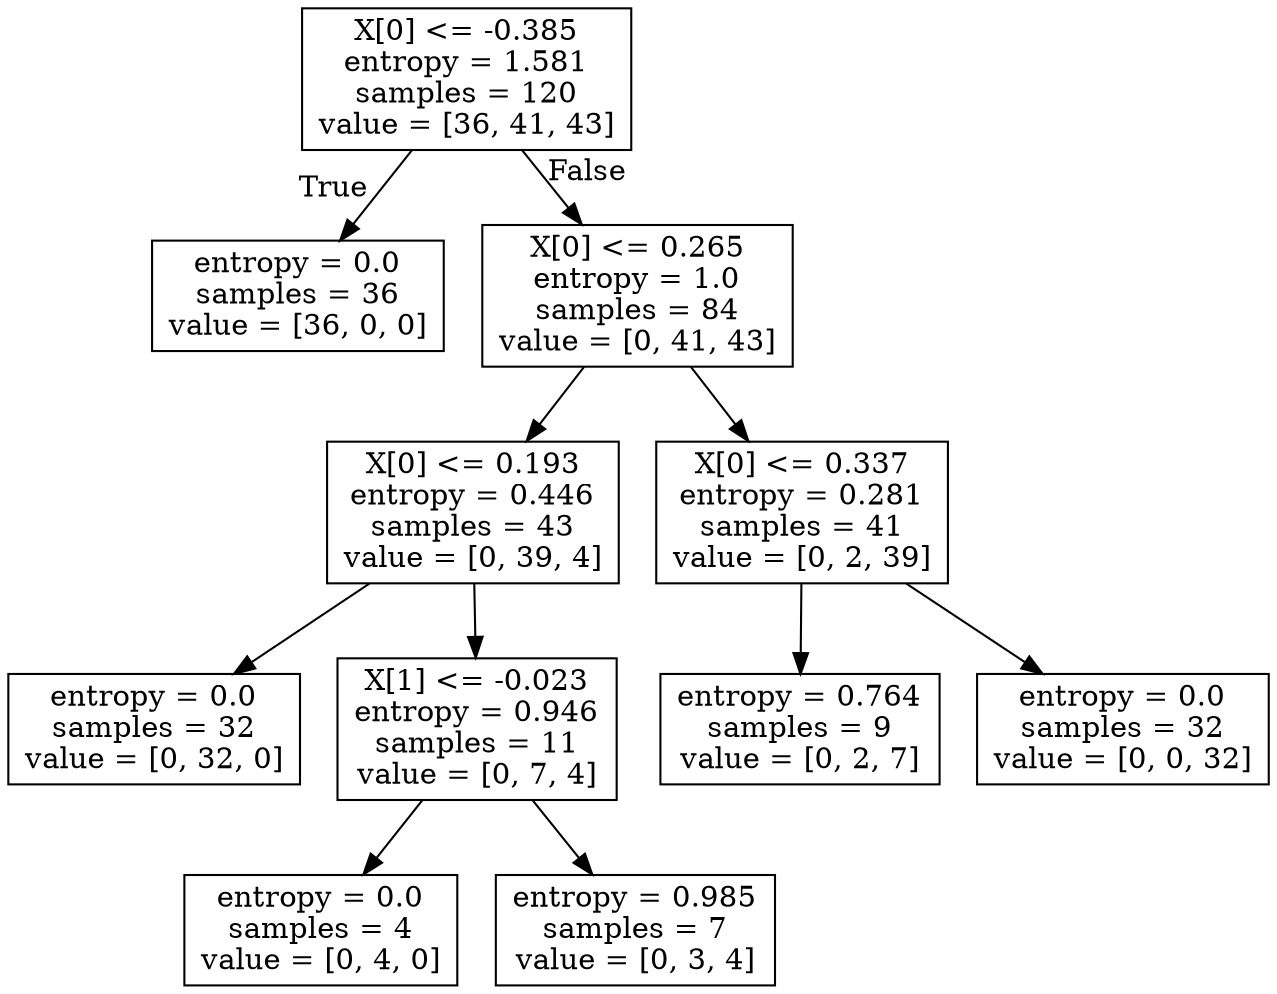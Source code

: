 digraph Tree {
node [shape=box] ;
0 [label="X[0] <= -0.385\nentropy = 1.581\nsamples = 120\nvalue = [36, 41, 43]"] ;
1 [label="entropy = 0.0\nsamples = 36\nvalue = [36, 0, 0]"] ;
0 -> 1 [labeldistance=2.5, labelangle=45, headlabel="True"] ;
2 [label="X[0] <= 0.265\nentropy = 1.0\nsamples = 84\nvalue = [0, 41, 43]"] ;
0 -> 2 [labeldistance=2.5, labelangle=-45, headlabel="False"] ;
3 [label="X[0] <= 0.193\nentropy = 0.446\nsamples = 43\nvalue = [0, 39, 4]"] ;
2 -> 3 ;
4 [label="entropy = 0.0\nsamples = 32\nvalue = [0, 32, 0]"] ;
3 -> 4 ;
5 [label="X[1] <= -0.023\nentropy = 0.946\nsamples = 11\nvalue = [0, 7, 4]"] ;
3 -> 5 ;
6 [label="entropy = 0.0\nsamples = 4\nvalue = [0, 4, 0]"] ;
5 -> 6 ;
7 [label="entropy = 0.985\nsamples = 7\nvalue = [0, 3, 4]"] ;
5 -> 7 ;
8 [label="X[0] <= 0.337\nentropy = 0.281\nsamples = 41\nvalue = [0, 2, 39]"] ;
2 -> 8 ;
9 [label="entropy = 0.764\nsamples = 9\nvalue = [0, 2, 7]"] ;
8 -> 9 ;
10 [label="entropy = 0.0\nsamples = 32\nvalue = [0, 0, 32]"] ;
8 -> 10 ;
}